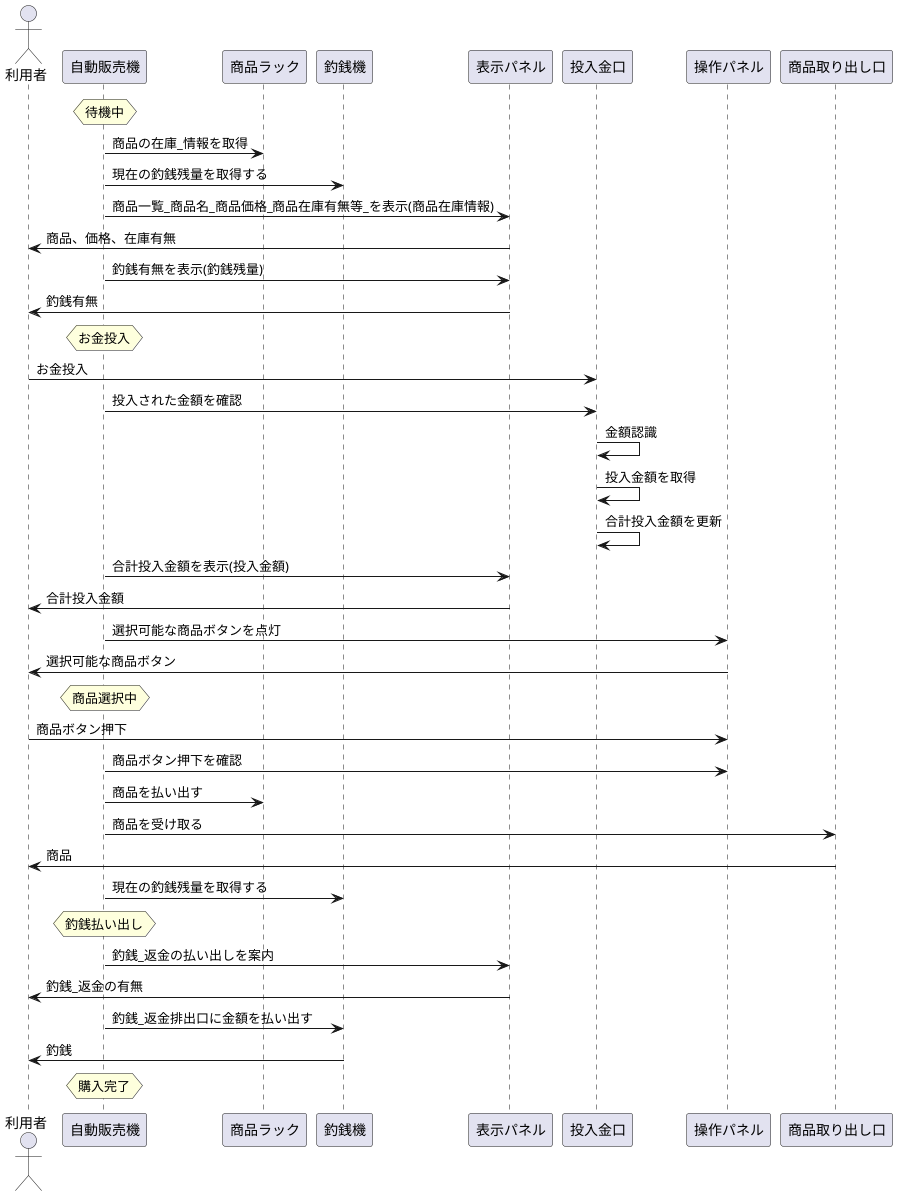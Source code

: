 @startuml
actor 利用者
hnote over 自動販売機: 待機中
自動販売機 -> 商品ラック : 商品の在庫_情報を取得
自動販売機 -> 釣銭機 : 現在の釣銭残量を取得する
自動販売機 -> 表示パネル : 商品一覧_商品名_商品価格_商品在庫有無等_を表示(商品在庫情報)
表示パネル -> 利用者 : 商品、価格、在庫有無
自動販売機 -> 表示パネル : 釣銭有無を表示(釣銭残量)
表示パネル -> 利用者 : 釣銭有無
hnote over 自動販売機: お金投入
利用者 -> 投入金口 : お金投入
自動販売機 -> 投入金口 : 投入された金額を確認
投入金口 -> 投入金口 : 金額認識
投入金口 -> 投入金口 : 投入金額を取得
投入金口 -> 投入金口 : 合計投入金額を更新
自動販売機 -> 表示パネル : 合計投入金額を表示(投入金額)
表示パネル -> 利用者 : 合計投入金額
自動販売機 -> 操作パネル : 選択可能な商品ボタンを点灯
操作パネル -> 利用者 : 選択可能な商品ボタン
hnote over 自動販売機: 商品選択中
利用者 -> 操作パネル : 商品ボタン押下
自動販売機 -> 操作パネル : 商品ボタン押下を確認
自動販売機 -> 商品ラック : 商品を払い出す
自動販売機 -> 商品取り出し口 : 商品を受け取る
商品取り出し口 -> 利用者 : 商品
自動販売機 -> 釣銭機 : 現在の釣銭残量を取得する
hnote over 自動販売機: 釣銭払い出し
自動販売機 -> 表示パネル : 釣銭_返金の払い出しを案内
表示パネル -> 利用者 : 釣銭_返金の有無
自動販売機 -> 釣銭機 : 釣銭_返金排出口に金額を払い出す
釣銭機 -> 利用者 : 釣銭
hnote over 自動販売機: 購入完了

@enduml